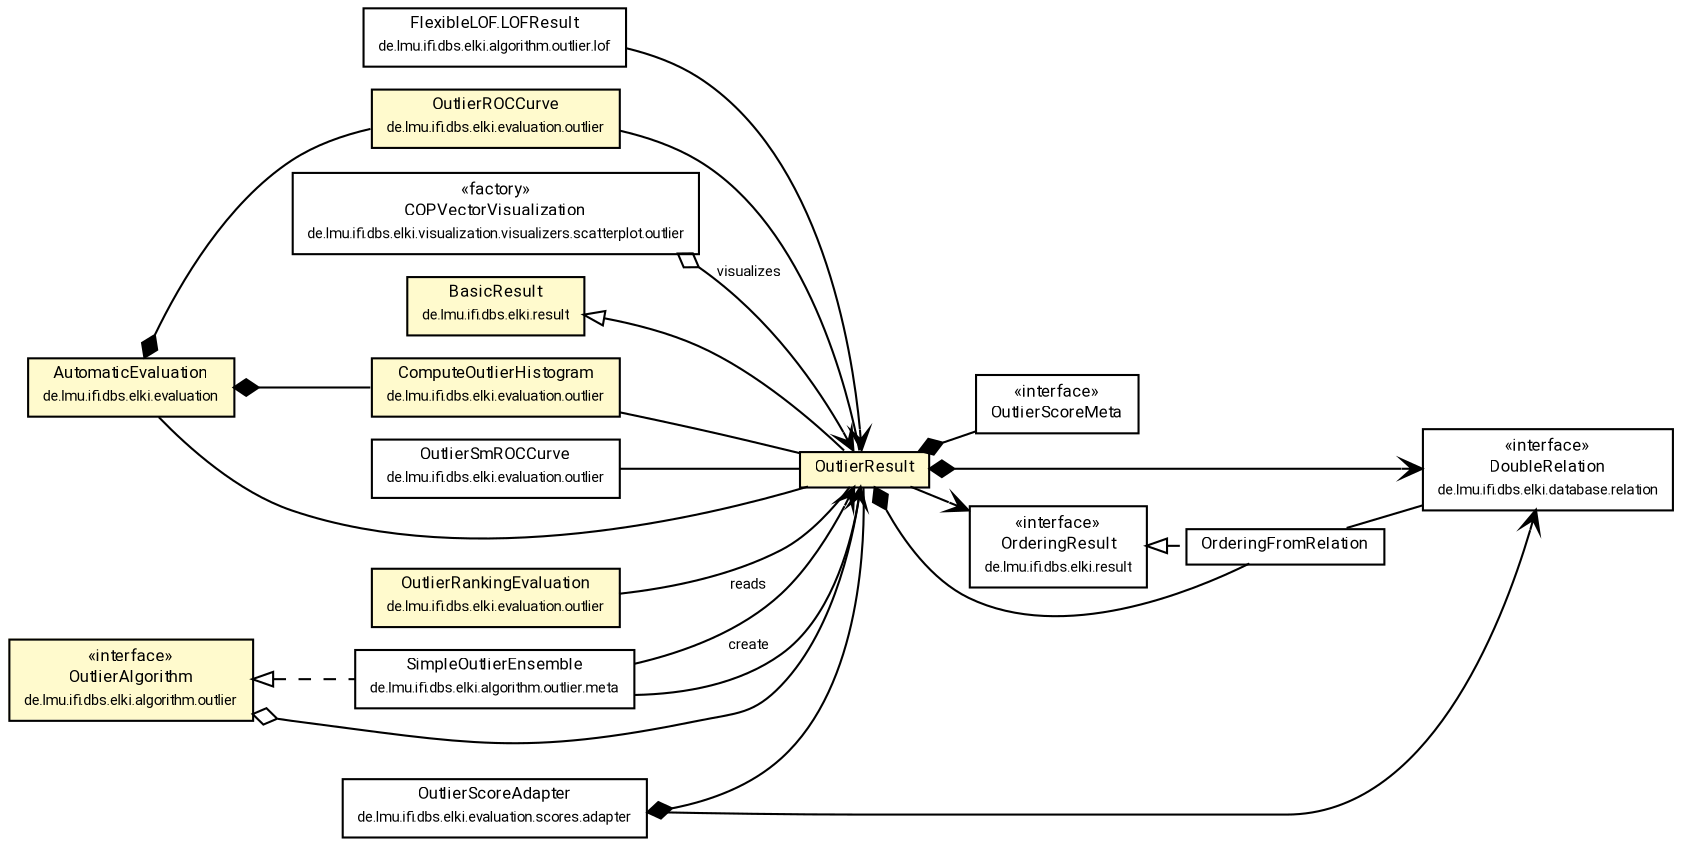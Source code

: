 #!/usr/local/bin/dot
#
# Class diagram 
# Generated by UMLGraph version R5_7_2-60-g0e99a6 (http://www.spinellis.gr/umlgraph/)
#

digraph G {
	graph [fontnames="svg"]
	edge [fontname="Roboto",fontsize=7,labelfontname="Roboto",labelfontsize=7,color="black"];
	node [fontname="Roboto",fontcolor="black",fontsize=8,shape=plaintext,margin=0,width=0,height=0];
	nodesep=0.15;
	ranksep=0.25;
	rankdir=LR;
	// de.lmu.ifi.dbs.elki.evaluation.AutomaticEvaluation
	c7807178 [label=<<table title="de.lmu.ifi.dbs.elki.evaluation.AutomaticEvaluation" border="0" cellborder="1" cellspacing="0" cellpadding="2" bgcolor="LemonChiffon" href="../../evaluation/AutomaticEvaluation.html" target="_parent">
		<tr><td><table border="0" cellspacing="0" cellpadding="1">
		<tr><td align="center" balign="center"> <font face="Roboto">AutomaticEvaluation</font> </td></tr>
		<tr><td align="center" balign="center"> <font face="Roboto" point-size="7.0">de.lmu.ifi.dbs.elki.evaluation</font> </td></tr>
		</table></td></tr>
		</table>>, URL="../../evaluation/AutomaticEvaluation.html"];
	// de.lmu.ifi.dbs.elki.visualization.visualizers.scatterplot.outlier.COPVectorVisualization
	c7807527 [label=<<table title="de.lmu.ifi.dbs.elki.visualization.visualizers.scatterplot.outlier.COPVectorVisualization" border="0" cellborder="1" cellspacing="0" cellpadding="2" href="../../visualization/visualizers/scatterplot/outlier/COPVectorVisualization.html" target="_parent">
		<tr><td><table border="0" cellspacing="0" cellpadding="1">
		<tr><td align="center" balign="center"> &#171;factory&#187; </td></tr>
		<tr><td align="center" balign="center"> <font face="Roboto">COPVectorVisualization</font> </td></tr>
		<tr><td align="center" balign="center"> <font face="Roboto" point-size="7.0">de.lmu.ifi.dbs.elki.visualization.visualizers.scatterplot.outlier</font> </td></tr>
		</table></td></tr>
		</table>>, URL="../../visualization/visualizers/scatterplot/outlier/COPVectorVisualization.html"];
	// de.lmu.ifi.dbs.elki.result.BasicResult
	c7808145 [label=<<table title="de.lmu.ifi.dbs.elki.result.BasicResult" border="0" cellborder="1" cellspacing="0" cellpadding="2" bgcolor="LemonChiffon" href="../BasicResult.html" target="_parent">
		<tr><td><table border="0" cellspacing="0" cellpadding="1">
		<tr><td align="center" balign="center"> <font face="Roboto">BasicResult</font> </td></tr>
		<tr><td align="center" balign="center"> <font face="Roboto" point-size="7.0">de.lmu.ifi.dbs.elki.result</font> </td></tr>
		</table></td></tr>
		</table>>, URL="../BasicResult.html"];
	// de.lmu.ifi.dbs.elki.result.OrderingResult
	c7808147 [label=<<table title="de.lmu.ifi.dbs.elki.result.OrderingResult" border="0" cellborder="1" cellspacing="0" cellpadding="2" href="../OrderingResult.html" target="_parent">
		<tr><td><table border="0" cellspacing="0" cellpadding="1">
		<tr><td align="center" balign="center"> &#171;interface&#187; </td></tr>
		<tr><td align="center" balign="center"> <font face="Roboto">OrderingResult</font> </td></tr>
		<tr><td align="center" balign="center"> <font face="Roboto" point-size="7.0">de.lmu.ifi.dbs.elki.result</font> </td></tr>
		</table></td></tr>
		</table>>, URL="../OrderingResult.html"];
	// de.lmu.ifi.dbs.elki.database.relation.DoubleRelation
	c7808239 [label=<<table title="de.lmu.ifi.dbs.elki.database.relation.DoubleRelation" border="0" cellborder="1" cellspacing="0" cellpadding="2" href="../../database/relation/DoubleRelation.html" target="_parent">
		<tr><td><table border="0" cellspacing="0" cellpadding="1">
		<tr><td align="center" balign="center"> &#171;interface&#187; </td></tr>
		<tr><td align="center" balign="center"> <font face="Roboto">DoubleRelation</font> </td></tr>
		<tr><td align="center" balign="center"> <font face="Roboto" point-size="7.0">de.lmu.ifi.dbs.elki.database.relation</font> </td></tr>
		</table></td></tr>
		</table>>, URL="../../database/relation/DoubleRelation.html"];
	// de.lmu.ifi.dbs.elki.result.outlier.OutlierResult
	c7809987 [label=<<table title="de.lmu.ifi.dbs.elki.result.outlier.OutlierResult" border="0" cellborder="1" cellspacing="0" cellpadding="2" bgcolor="lemonChiffon" href="OutlierResult.html" target="_parent">
		<tr><td><table border="0" cellspacing="0" cellpadding="1">
		<tr><td align="center" balign="center"> <font face="Roboto">OutlierResult</font> </td></tr>
		</table></td></tr>
		</table>>, URL="OutlierResult.html"];
	// de.lmu.ifi.dbs.elki.result.outlier.OutlierScoreMeta
	c7809989 [label=<<table title="de.lmu.ifi.dbs.elki.result.outlier.OutlierScoreMeta" border="0" cellborder="1" cellspacing="0" cellpadding="2" href="OutlierScoreMeta.html" target="_parent">
		<tr><td><table border="0" cellspacing="0" cellpadding="1">
		<tr><td align="center" balign="center"> &#171;interface&#187; </td></tr>
		<tr><td align="center" balign="center"> <font face="Roboto">OutlierScoreMeta</font> </td></tr>
		</table></td></tr>
		</table>>, URL="OutlierScoreMeta.html"];
	// de.lmu.ifi.dbs.elki.result.outlier.OrderingFromRelation
	c7809991 [label=<<table title="de.lmu.ifi.dbs.elki.result.outlier.OrderingFromRelation" border="0" cellborder="1" cellspacing="0" cellpadding="2" href="OrderingFromRelation.html" target="_parent">
		<tr><td><table border="0" cellspacing="0" cellpadding="1">
		<tr><td align="center" balign="center"> <font face="Roboto">OrderingFromRelation</font> </td></tr>
		</table></td></tr>
		</table>>, URL="OrderingFromRelation.html"];
	// de.lmu.ifi.dbs.elki.evaluation.outlier.OutlierROCCurve
	c7809997 [label=<<table title="de.lmu.ifi.dbs.elki.evaluation.outlier.OutlierROCCurve" border="0" cellborder="1" cellspacing="0" cellpadding="2" bgcolor="LemonChiffon" href="../../evaluation/outlier/OutlierROCCurve.html" target="_parent">
		<tr><td><table border="0" cellspacing="0" cellpadding="1">
		<tr><td align="center" balign="center"> <font face="Roboto">OutlierROCCurve</font> </td></tr>
		<tr><td align="center" balign="center"> <font face="Roboto" point-size="7.0">de.lmu.ifi.dbs.elki.evaluation.outlier</font> </td></tr>
		</table></td></tr>
		</table>>, URL="../../evaluation/outlier/OutlierROCCurve.html"];
	// de.lmu.ifi.dbs.elki.evaluation.outlier.OutlierSmROCCurve
	c7810000 [label=<<table title="de.lmu.ifi.dbs.elki.evaluation.outlier.OutlierSmROCCurve" border="0" cellborder="1" cellspacing="0" cellpadding="2" href="../../evaluation/outlier/OutlierSmROCCurve.html" target="_parent">
		<tr><td><table border="0" cellspacing="0" cellpadding="1">
		<tr><td align="center" balign="center"> <font face="Roboto">OutlierSmROCCurve</font> </td></tr>
		<tr><td align="center" balign="center"> <font face="Roboto" point-size="7.0">de.lmu.ifi.dbs.elki.evaluation.outlier</font> </td></tr>
		</table></td></tr>
		</table>>, URL="../../evaluation/outlier/OutlierSmROCCurve.html"];
	// de.lmu.ifi.dbs.elki.evaluation.outlier.ComputeOutlierHistogram
	c7810003 [label=<<table title="de.lmu.ifi.dbs.elki.evaluation.outlier.ComputeOutlierHistogram" border="0" cellborder="1" cellspacing="0" cellpadding="2" bgcolor="LemonChiffon" href="../../evaluation/outlier/ComputeOutlierHistogram.html" target="_parent">
		<tr><td><table border="0" cellspacing="0" cellpadding="1">
		<tr><td align="center" balign="center"> <font face="Roboto">ComputeOutlierHistogram</font> </td></tr>
		<tr><td align="center" balign="center"> <font face="Roboto" point-size="7.0">de.lmu.ifi.dbs.elki.evaluation.outlier</font> </td></tr>
		</table></td></tr>
		</table>>, URL="../../evaluation/outlier/ComputeOutlierHistogram.html"];
	// de.lmu.ifi.dbs.elki.evaluation.outlier.OutlierRankingEvaluation
	c7810011 [label=<<table title="de.lmu.ifi.dbs.elki.evaluation.outlier.OutlierRankingEvaluation" border="0" cellborder="1" cellspacing="0" cellpadding="2" bgcolor="LemonChiffon" href="../../evaluation/outlier/OutlierRankingEvaluation.html" target="_parent">
		<tr><td><table border="0" cellspacing="0" cellpadding="1">
		<tr><td align="center" balign="center"> <font face="Roboto">OutlierRankingEvaluation</font> </td></tr>
		<tr><td align="center" balign="center"> <font face="Roboto" point-size="7.0">de.lmu.ifi.dbs.elki.evaluation.outlier</font> </td></tr>
		</table></td></tr>
		</table>>, URL="../../evaluation/outlier/OutlierRankingEvaluation.html"];
	// de.lmu.ifi.dbs.elki.evaluation.scores.adapter.OutlierScoreAdapter
	c7810013 [label=<<table title="de.lmu.ifi.dbs.elki.evaluation.scores.adapter.OutlierScoreAdapter" border="0" cellborder="1" cellspacing="0" cellpadding="2" href="../../evaluation/scores/adapter/OutlierScoreAdapter.html" target="_parent">
		<tr><td><table border="0" cellspacing="0" cellpadding="1">
		<tr><td align="center" balign="center"> <font face="Roboto">OutlierScoreAdapter</font> </td></tr>
		<tr><td align="center" balign="center"> <font face="Roboto" point-size="7.0">de.lmu.ifi.dbs.elki.evaluation.scores.adapter</font> </td></tr>
		</table></td></tr>
		</table>>, URL="../../evaluation/scores/adapter/OutlierScoreAdapter.html"];
	// de.lmu.ifi.dbs.elki.algorithm.outlier.OutlierAlgorithm
	c7810070 [label=<<table title="de.lmu.ifi.dbs.elki.algorithm.outlier.OutlierAlgorithm" border="0" cellborder="1" cellspacing="0" cellpadding="2" bgcolor="LemonChiffon" href="../../algorithm/outlier/OutlierAlgorithm.html" target="_parent">
		<tr><td><table border="0" cellspacing="0" cellpadding="1">
		<tr><td align="center" balign="center"> &#171;interface&#187; </td></tr>
		<tr><td align="center" balign="center"> <font face="Roboto">OutlierAlgorithm</font> </td></tr>
		<tr><td align="center" balign="center"> <font face="Roboto" point-size="7.0">de.lmu.ifi.dbs.elki.algorithm.outlier</font> </td></tr>
		</table></td></tr>
		</table>>, URL="../../algorithm/outlier/OutlierAlgorithm.html"];
	// de.lmu.ifi.dbs.elki.algorithm.outlier.meta.SimpleOutlierEnsemble
	c7810129 [label=<<table title="de.lmu.ifi.dbs.elki.algorithm.outlier.meta.SimpleOutlierEnsemble" border="0" cellborder="1" cellspacing="0" cellpadding="2" href="../../algorithm/outlier/meta/SimpleOutlierEnsemble.html" target="_parent">
		<tr><td><table border="0" cellspacing="0" cellpadding="1">
		<tr><td align="center" balign="center"> <font face="Roboto">SimpleOutlierEnsemble</font> </td></tr>
		<tr><td align="center" balign="center"> <font face="Roboto" point-size="7.0">de.lmu.ifi.dbs.elki.algorithm.outlier.meta</font> </td></tr>
		</table></td></tr>
		</table>>, URL="../../algorithm/outlier/meta/SimpleOutlierEnsemble.html"];
	// de.lmu.ifi.dbs.elki.algorithm.outlier.lof.FlexibleLOF.LOFResult<O>
	c7810174 [label=<<table title="de.lmu.ifi.dbs.elki.algorithm.outlier.lof.FlexibleLOF.LOFResult" border="0" cellborder="1" cellspacing="0" cellpadding="2" href="../../algorithm/outlier/lof/FlexibleLOF.LOFResult.html" target="_parent">
		<tr><td><table border="0" cellspacing="0" cellpadding="1">
		<tr><td align="center" balign="center"> <font face="Roboto">FlexibleLOF.LOFResult</font> </td></tr>
		<tr><td align="center" balign="center"> <font face="Roboto" point-size="7.0">de.lmu.ifi.dbs.elki.algorithm.outlier.lof</font> </td></tr>
		</table></td></tr>
		</table>>, URL="../../algorithm/outlier/lof/FlexibleLOF.LOFResult.html"];
	// de.lmu.ifi.dbs.elki.evaluation.AutomaticEvaluation composed de.lmu.ifi.dbs.elki.evaluation.outlier.OutlierROCCurve
	c7807178 -> c7809997 [arrowhead=none,arrowtail=diamond,dir=back,weight=6];
	// de.lmu.ifi.dbs.elki.evaluation.AutomaticEvaluation composed de.lmu.ifi.dbs.elki.evaluation.outlier.ComputeOutlierHistogram
	c7807178 -> c7810003 [arrowhead=none,arrowtail=diamond,dir=back,weight=6];
	// de.lmu.ifi.dbs.elki.evaluation.AutomaticEvaluation assoc de.lmu.ifi.dbs.elki.result.outlier.OutlierResult
	c7807178 -> c7809987 [arrowhead=none,weight=2];
	// de.lmu.ifi.dbs.elki.visualization.visualizers.scatterplot.outlier.COPVectorVisualization navhas de.lmu.ifi.dbs.elki.result.outlier.OutlierResult
	c7807527 -> c7809987 [arrowhead=open,arrowtail=ediamond,dir=both,weight=3,label="visualizes"];
	// de.lmu.ifi.dbs.elki.result.outlier.OutlierResult extends de.lmu.ifi.dbs.elki.result.BasicResult
	c7808145 -> c7809987 [arrowtail=empty,dir=back,weight=10];
	// de.lmu.ifi.dbs.elki.result.outlier.OutlierResult composed de.lmu.ifi.dbs.elki.result.outlier.OutlierScoreMeta
	c7809987 -> c7809989 [arrowhead=none,arrowtail=diamond,dir=back,weight=6];
	// de.lmu.ifi.dbs.elki.result.outlier.OutlierResult composed de.lmu.ifi.dbs.elki.result.outlier.OrderingFromRelation
	c7809987 -> c7809991 [arrowhead=none,arrowtail=diamond,dir=back,weight=6];
	// de.lmu.ifi.dbs.elki.result.outlier.OutlierResult navcomposed de.lmu.ifi.dbs.elki.database.relation.DoubleRelation
	c7809987 -> c7808239 [arrowhead=open,arrowtail=diamond,dir=both,weight=5];
	// de.lmu.ifi.dbs.elki.result.outlier.OrderingFromRelation implements de.lmu.ifi.dbs.elki.result.OrderingResult
	c7808147 -> c7809991 [arrowtail=empty,style=dashed,dir=back,weight=9];
	// de.lmu.ifi.dbs.elki.result.outlier.OrderingFromRelation assoc de.lmu.ifi.dbs.elki.database.relation.DoubleRelation
	c7809991 -> c7808239 [arrowhead=none,weight=2];
	// de.lmu.ifi.dbs.elki.evaluation.outlier.OutlierROCCurve assoc de.lmu.ifi.dbs.elki.result.outlier.OutlierResult
	c7809997 -> c7809987 [arrowhead=none,weight=2];
	// de.lmu.ifi.dbs.elki.evaluation.outlier.OutlierSmROCCurve assoc de.lmu.ifi.dbs.elki.result.outlier.OutlierResult
	c7810000 -> c7809987 [arrowhead=none,weight=2];
	// de.lmu.ifi.dbs.elki.evaluation.outlier.ComputeOutlierHistogram assoc de.lmu.ifi.dbs.elki.result.outlier.OutlierResult
	c7810003 -> c7809987 [arrowhead=none,weight=2];
	// de.lmu.ifi.dbs.elki.evaluation.outlier.OutlierRankingEvaluation assoc de.lmu.ifi.dbs.elki.result.outlier.OutlierResult
	c7810011 -> c7809987 [arrowhead=none,weight=2];
	// de.lmu.ifi.dbs.elki.evaluation.scores.adapter.OutlierScoreAdapter composed de.lmu.ifi.dbs.elki.result.outlier.OutlierResult
	c7810013 -> c7809987 [arrowhead=none,arrowtail=diamond,dir=back,weight=6];
	// de.lmu.ifi.dbs.elki.algorithm.outlier.OutlierAlgorithm has de.lmu.ifi.dbs.elki.result.outlier.OutlierResult
	c7810070 -> c7809987 [arrowhead=none,arrowtail=ediamond,dir=back,weight=4];
	// de.lmu.ifi.dbs.elki.algorithm.outlier.meta.SimpleOutlierEnsemble implements de.lmu.ifi.dbs.elki.algorithm.outlier.OutlierAlgorithm
	c7810070 -> c7810129 [arrowtail=empty,style=dashed,dir=back,weight=9];
	// de.lmu.ifi.dbs.elki.algorithm.outlier.meta.SimpleOutlierEnsemble navassoc de.lmu.ifi.dbs.elki.result.outlier.OutlierResult
	c7810129 -> c7809987 [arrowhead=open,weight=1,label="reads"];
	// de.lmu.ifi.dbs.elki.algorithm.outlier.meta.SimpleOutlierEnsemble navassoc de.lmu.ifi.dbs.elki.result.outlier.OutlierResult
	c7810129 -> c7809987 [arrowhead=open,weight=1,label="create"];
	// de.lmu.ifi.dbs.elki.result.outlier.OutlierResult navassoc de.lmu.ifi.dbs.elki.result.OrderingResult
	c7809987 -> c7808147 [arrowhead=open,weight=1];
	// de.lmu.ifi.dbs.elki.evaluation.scores.adapter.OutlierScoreAdapter navassoc de.lmu.ifi.dbs.elki.database.relation.DoubleRelation
	c7810013 -> c7808239 [arrowhead=open,weight=1];
	// de.lmu.ifi.dbs.elki.algorithm.outlier.lof.FlexibleLOF.LOFResult<O> navassoc de.lmu.ifi.dbs.elki.result.outlier.OutlierResult
	c7810174 -> c7809987 [arrowhead=open,weight=1];
}

